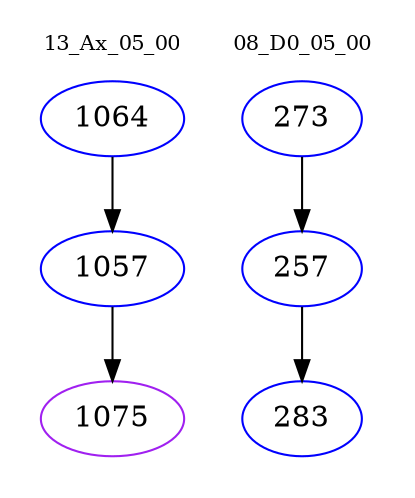 digraph{
subgraph cluster_0 {
color = white
label = "13_Ax_05_00";
fontsize=10;
T0_1064 [label="1064", color="blue"]
T0_1064 -> T0_1057 [color="black"]
T0_1057 [label="1057", color="blue"]
T0_1057 -> T0_1075 [color="black"]
T0_1075 [label="1075", color="purple"]
}
subgraph cluster_1 {
color = white
label = "08_D0_05_00";
fontsize=10;
T1_273 [label="273", color="blue"]
T1_273 -> T1_257 [color="black"]
T1_257 [label="257", color="blue"]
T1_257 -> T1_283 [color="black"]
T1_283 [label="283", color="blue"]
}
}
